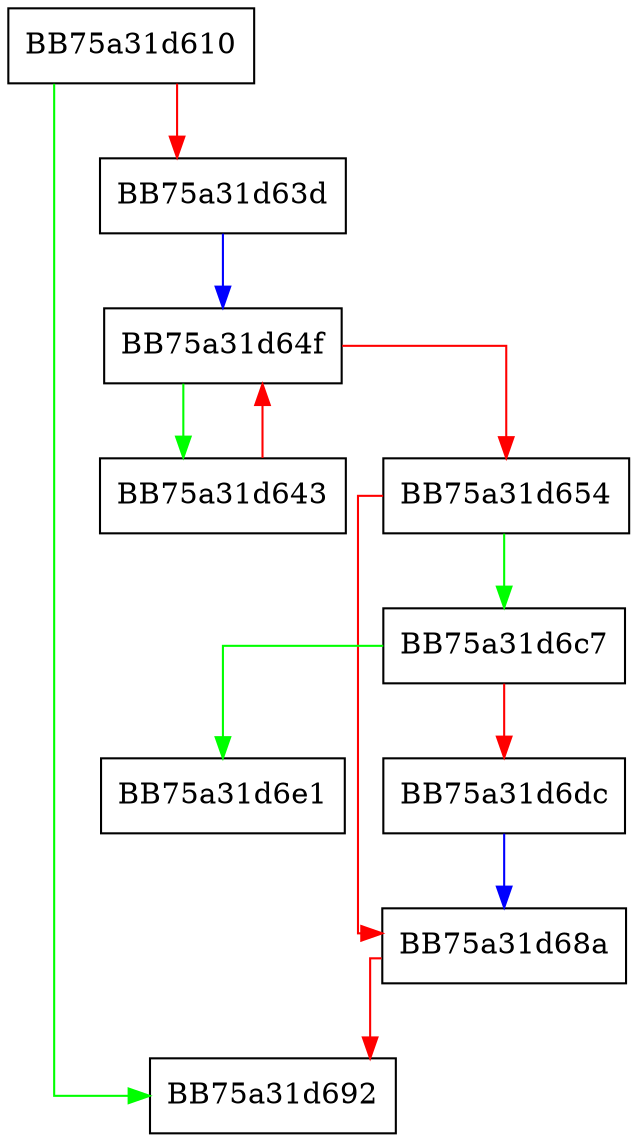 digraph _Change_array {
  node [shape="box"];
  graph [splines=ortho];
  BB75a31d610 -> BB75a31d692 [color="green"];
  BB75a31d610 -> BB75a31d63d [color="red"];
  BB75a31d63d -> BB75a31d64f [color="blue"];
  BB75a31d643 -> BB75a31d64f [color="red"];
  BB75a31d64f -> BB75a31d643 [color="green"];
  BB75a31d64f -> BB75a31d654 [color="red"];
  BB75a31d654 -> BB75a31d6c7 [color="green"];
  BB75a31d654 -> BB75a31d68a [color="red"];
  BB75a31d68a -> BB75a31d692 [color="red"];
  BB75a31d6c7 -> BB75a31d6e1 [color="green"];
  BB75a31d6c7 -> BB75a31d6dc [color="red"];
  BB75a31d6dc -> BB75a31d68a [color="blue"];
}